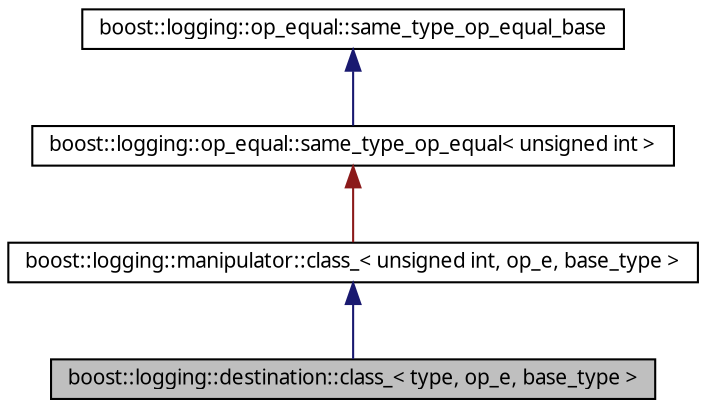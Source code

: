 digraph G
{
  edge [fontname="FreeSans.ttf",fontsize=10,labelfontname="FreeSans.ttf",labelfontsize=10];
  node [fontname="FreeSans.ttf",fontsize=10,shape=record];
  Node1 [label="boost::logging::destination::class_\< type, op_e, base_type \>",height=0.2,width=0.4,color="black", fillcolor="grey75", style="filled" fontcolor="black"];
  Node2 -> Node1 [dir=back,color="midnightblue",fontsize=10,style="solid",fontname="FreeSans.ttf"];
  Node2 [label="boost::logging::manipulator::class_\< unsigned int, op_e, base_type \>",height=0.2,width=0.4,color="black", fillcolor="white", style="filled",URL="$structboost_1_1logging_1_1manipulator_1_1class__.html",tooltip="Use this when implementing your own formatter or destination class. Don&#39;t use..."];
  Node3 -> Node2 [dir=back,color="firebrick4",fontsize=10,style="solid",fontname="FreeSans.ttf"];
  Node3 [label="boost::logging::op_equal::same_type_op_equal\< unsigned int \>",height=0.2,width=0.4,color="black", fillcolor="white", style="filled",URL="$structboost_1_1logging_1_1op__equal_1_1same__type__op__equal.html",tooltip="Implements operator==, which compares two objects. If they have the same type, it..."];
  Node4 -> Node3 [dir=back,color="midnightblue",fontsize=10,style="solid",fontname="FreeSans.ttf"];
  Node4 [label="boost::logging::op_equal::same_type_op_equal_base",height=0.2,width=0.4,color="black", fillcolor="white", style="filled",URL="$structboost_1_1logging_1_1op__equal_1_1same__type__op__equal__base.html",tooltip="Base class when you want to implement operator== that will compare based on type..."];
}
